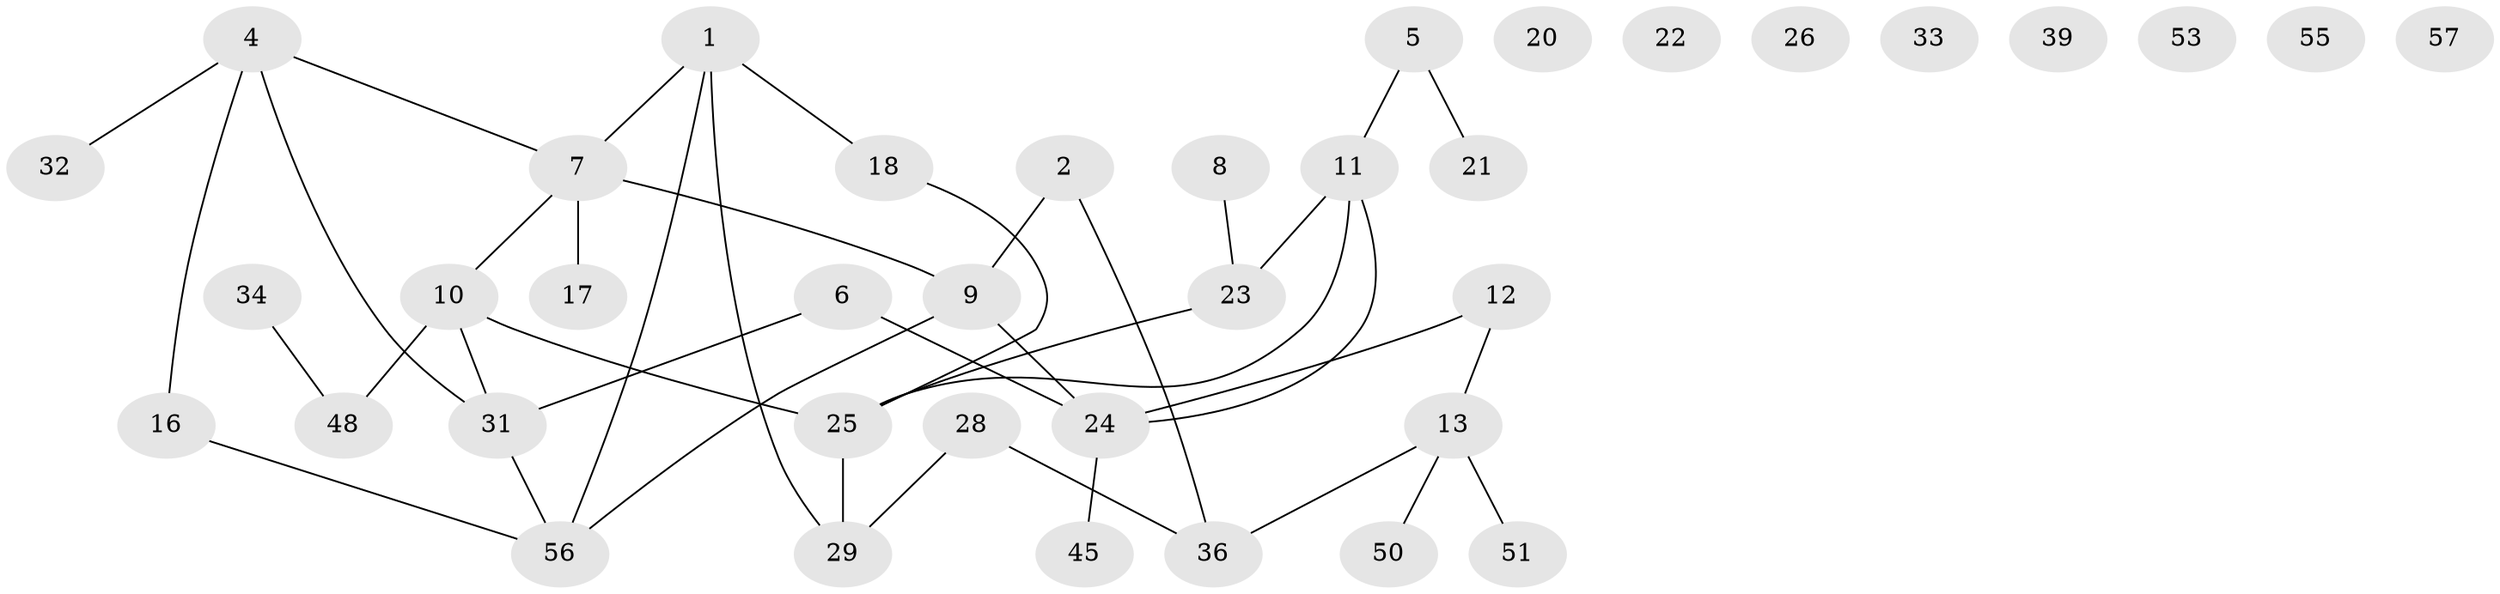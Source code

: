 // original degree distribution, {4: 0.20689655172413793, 2: 0.25862068965517243, 3: 0.15517241379310345, 1: 0.2413793103448276, 0: 0.1206896551724138, 5: 0.017241379310344827}
// Generated by graph-tools (version 1.1) at 2025/41/03/06/25 10:41:24]
// undirected, 38 vertices, 40 edges
graph export_dot {
graph [start="1"]
  node [color=gray90,style=filled];
  1;
  2 [super="+3"];
  4 [super="+15"];
  5 [super="+14"];
  6 [super="+19"];
  7 [super="+30"];
  8;
  9;
  10 [super="+46"];
  11 [super="+35"];
  12;
  13 [super="+43"];
  16 [super="+52"];
  17;
  18 [super="+27"];
  20;
  21;
  22 [super="+42"];
  23 [super="+41"];
  24 [super="+40"];
  25 [super="+38"];
  26;
  28 [super="+54"];
  29 [super="+37"];
  31 [super="+47"];
  32 [super="+44"];
  33;
  34;
  36 [super="+49"];
  39;
  45;
  48;
  50;
  51;
  53;
  55;
  56 [super="+58"];
  57;
  1 -- 7;
  1 -- 56;
  1 -- 29;
  1 -- 18;
  2 -- 9;
  2 -- 36;
  4 -- 7;
  4 -- 31;
  4 -- 16;
  4 -- 32;
  5 -- 11;
  5 -- 21;
  6 -- 24;
  6 -- 31;
  7 -- 10;
  7 -- 9;
  7 -- 17;
  8 -- 23;
  9 -- 24;
  9 -- 56;
  10 -- 48;
  10 -- 25 [weight=2];
  10 -- 31;
  11 -- 23;
  11 -- 24;
  11 -- 25;
  12 -- 24 [weight=2];
  12 -- 13;
  13 -- 51;
  13 -- 50;
  13 -- 36;
  16 -- 56;
  18 -- 25;
  23 -- 25;
  24 -- 45;
  25 -- 29;
  28 -- 29;
  28 -- 36;
  31 -- 56;
  34 -- 48;
}
